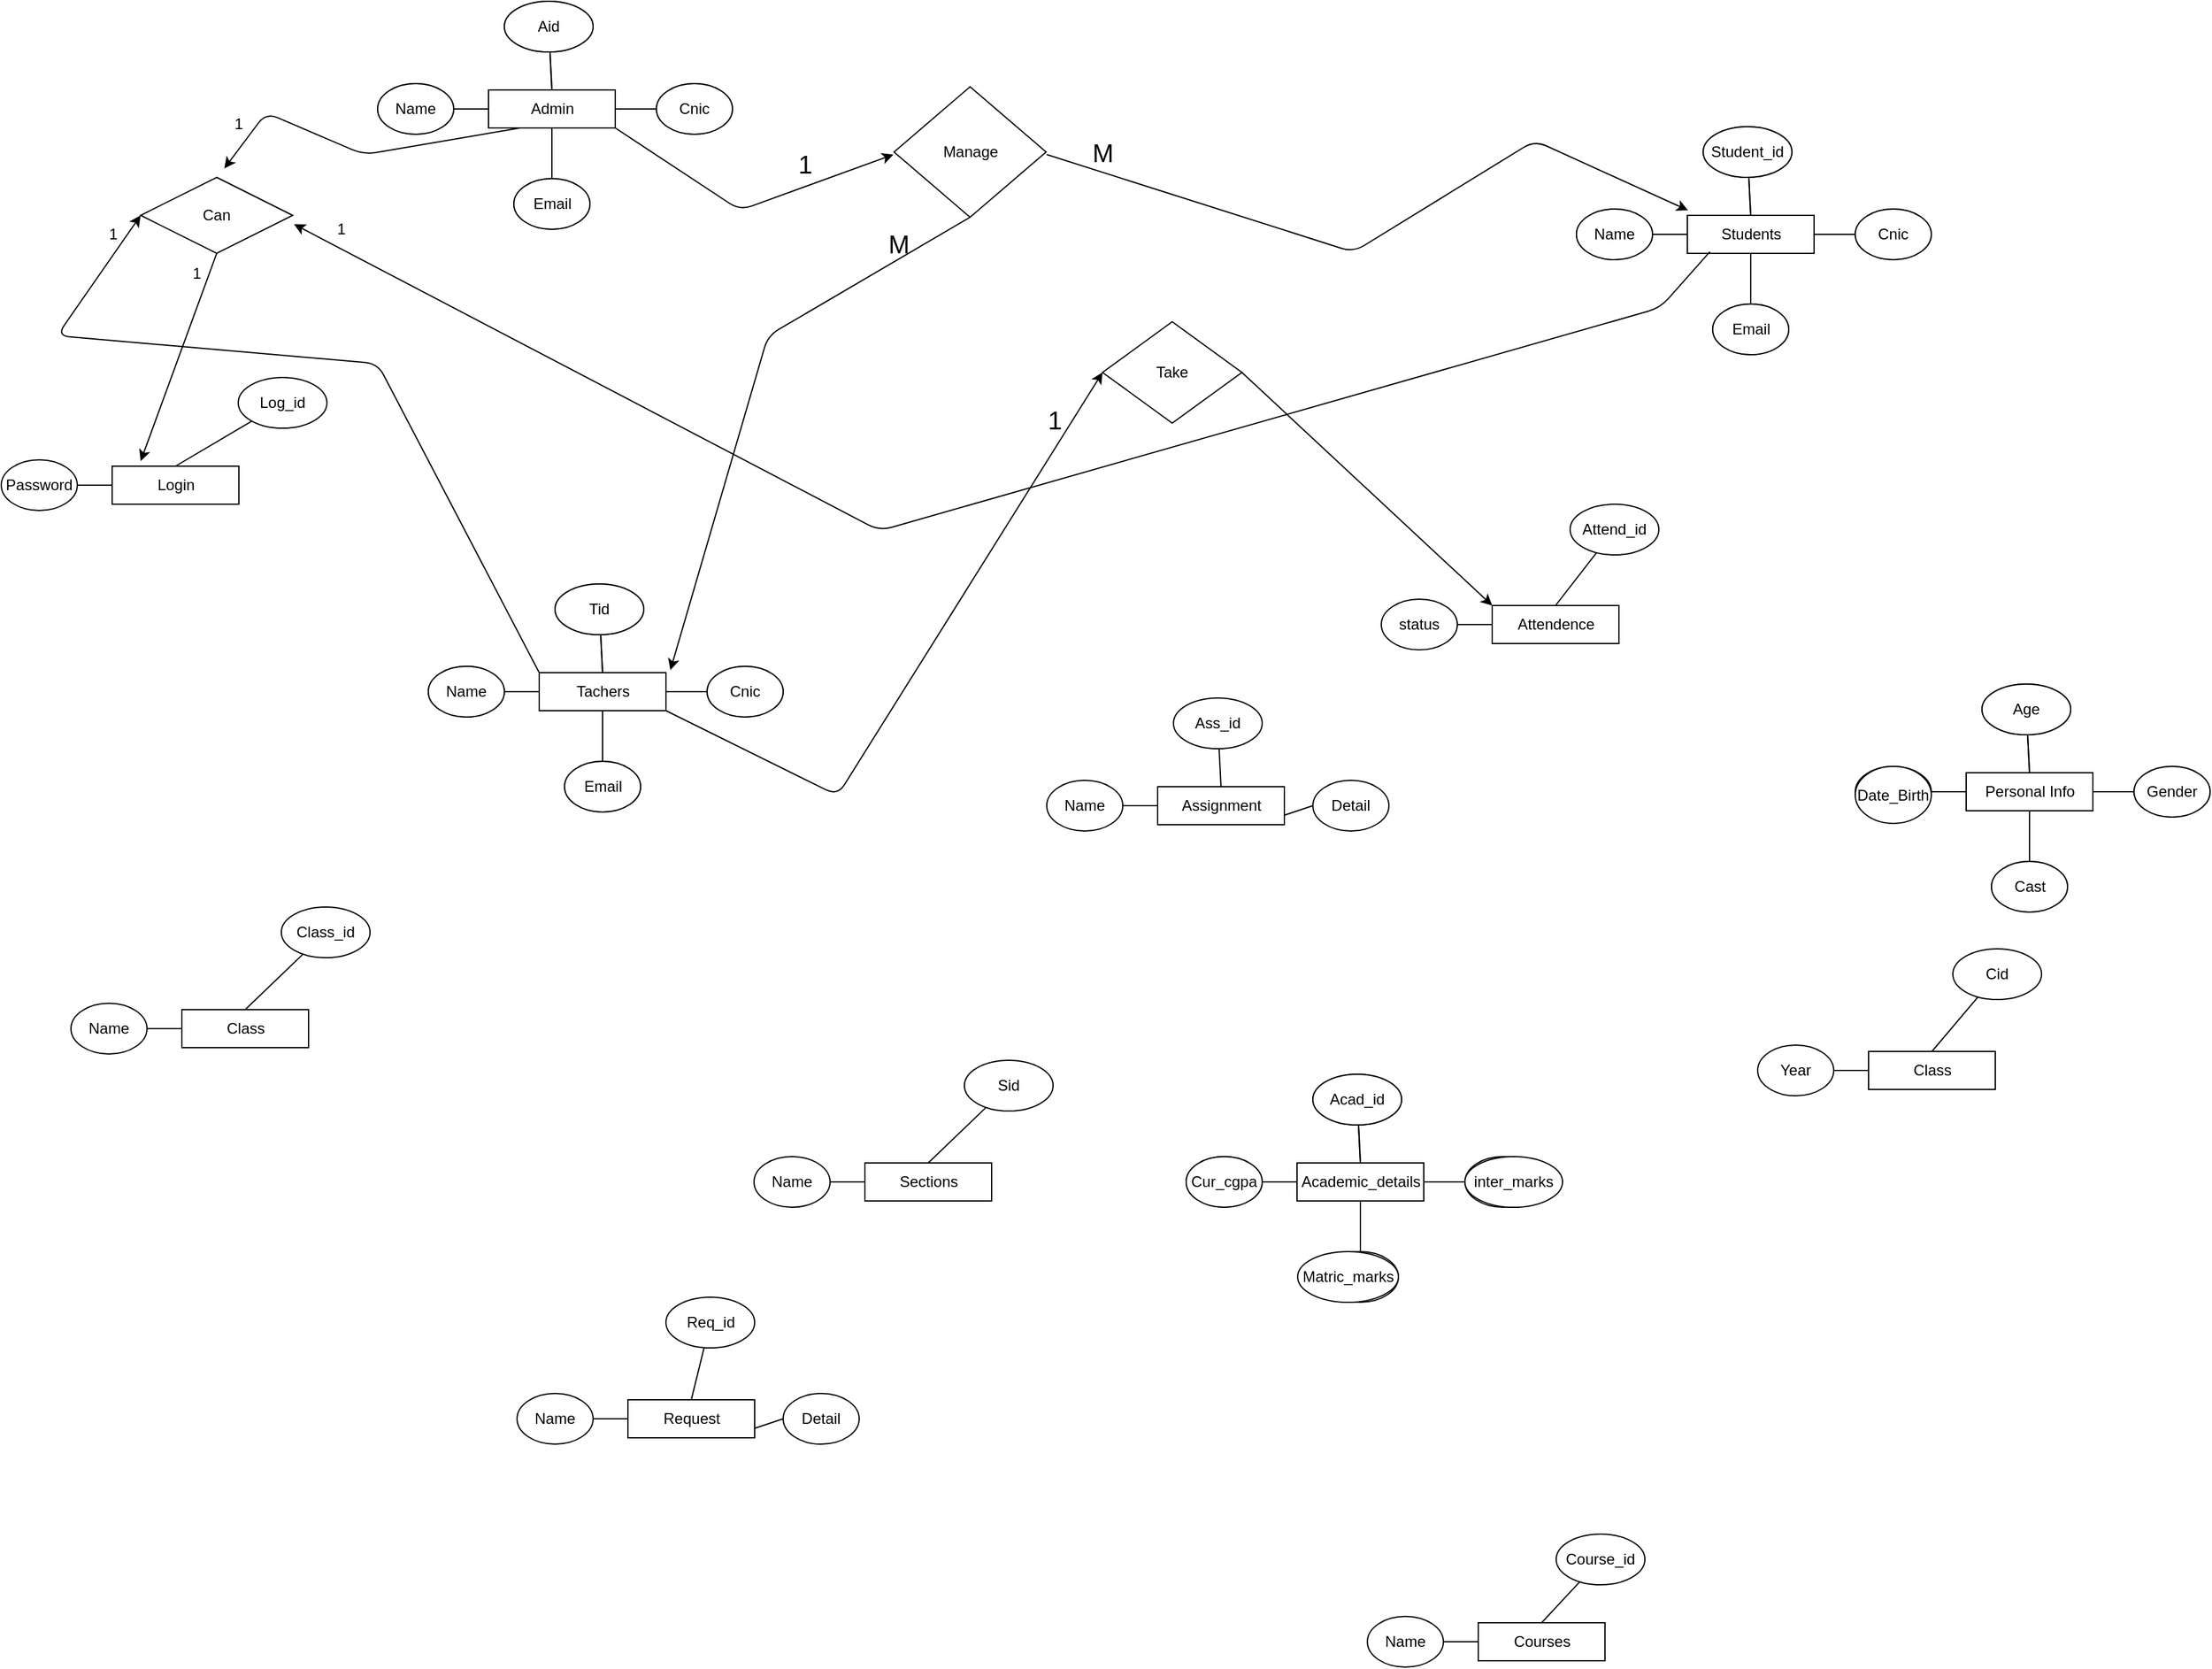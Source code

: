 <mxfile version="13.4.2" type="github">
  <diagram id="qu2YKcgJwEFux7egyNYc" name="Page-1">
    <mxGraphModel dx="1635" dy="770" grid="1" gridSize="11" guides="1" tooltips="1" connect="1" arrows="1" fold="1" page="1" pageScale="1" pageWidth="2000" pageHeight="2000" math="0" shadow="0">
      <root>
        <object label="" id="0">
          <mxCell />
        </object>
        <mxCell id="1" parent="0" />
        <mxCell id="7ZN2Juc46d9L3Nv0C-_P-180" value="Admin" style="rounded=0;whiteSpace=wrap;html=1;" vertex="1" parent="1">
          <mxGeometry x="406.5" y="114" width="100" height="30" as="geometry" />
        </mxCell>
        <mxCell id="7ZN2Juc46d9L3Nv0C-_P-181" value="" style="endArrow=none;html=1;exitX=0.5;exitY=0;exitDx=0;exitDy=0;" edge="1" source="7ZN2Juc46d9L3Nv0C-_P-180" target="7ZN2Juc46d9L3Nv0C-_P-182" parent="1">
          <mxGeometry width="50" height="50" relative="1" as="geometry">
            <mxPoint x="449" y="114" as="sourcePoint" />
            <mxPoint x="484" y="84" as="targetPoint" />
          </mxGeometry>
        </mxCell>
        <mxCell id="7ZN2Juc46d9L3Nv0C-_P-182" value="Aid" style="ellipse;whiteSpace=wrap;html=1;" vertex="1" parent="1">
          <mxGeometry x="419" y="44" width="70" height="40" as="geometry" />
        </mxCell>
        <mxCell id="7ZN2Juc46d9L3Nv0C-_P-183" value="" style="endArrow=none;html=1;entryX=0;entryY=0.5;entryDx=0;entryDy=0;" edge="1" target="7ZN2Juc46d9L3Nv0C-_P-180" parent="1">
          <mxGeometry width="50" height="50" relative="1" as="geometry">
            <mxPoint x="369" y="129" as="sourcePoint" />
            <mxPoint x="399" y="124" as="targetPoint" />
          </mxGeometry>
        </mxCell>
        <mxCell id="7ZN2Juc46d9L3Nv0C-_P-184" value="Name" style="ellipse;whiteSpace=wrap;html=1;" vertex="1" parent="1">
          <mxGeometry x="319" y="109" width="60" height="40" as="geometry" />
        </mxCell>
        <mxCell id="7ZN2Juc46d9L3Nv0C-_P-185" value="Cnic" style="ellipse;whiteSpace=wrap;html=1;" vertex="1" parent="1">
          <mxGeometry x="539" y="109" width="60" height="40" as="geometry" />
        </mxCell>
        <mxCell id="7ZN2Juc46d9L3Nv0C-_P-186" value="" style="endArrow=none;html=1;" edge="1" source="7ZN2Juc46d9L3Nv0C-_P-180" parent="1">
          <mxGeometry width="50" height="50" relative="1" as="geometry">
            <mxPoint x="506.5" y="179" as="sourcePoint" />
            <mxPoint x="539" y="129" as="targetPoint" />
          </mxGeometry>
        </mxCell>
        <mxCell id="7ZN2Juc46d9L3Nv0C-_P-187" value="Email" style="ellipse;whiteSpace=wrap;html=1;" vertex="1" parent="1">
          <mxGeometry x="426.5" y="184" width="60" height="40" as="geometry" />
        </mxCell>
        <mxCell id="7ZN2Juc46d9L3Nv0C-_P-188" value="" style="endArrow=none;html=1;exitX=0.5;exitY=1;exitDx=0;exitDy=0;entryX=0.5;entryY=0;entryDx=0;entryDy=0;" edge="1" source="7ZN2Juc46d9L3Nv0C-_P-180" target="7ZN2Juc46d9L3Nv0C-_P-187" parent="1">
          <mxGeometry width="50" height="50" relative="1" as="geometry">
            <mxPoint x="459" y="154" as="sourcePoint" />
            <mxPoint x="459" y="174" as="targetPoint" />
          </mxGeometry>
        </mxCell>
        <mxCell id="7ZN2Juc46d9L3Nv0C-_P-189" value="Admin" style="rounded=0;whiteSpace=wrap;html=1;" vertex="1" parent="1">
          <mxGeometry x="406.5" y="114" width="100" height="30" as="geometry" />
        </mxCell>
        <mxCell id="7ZN2Juc46d9L3Nv0C-_P-190" value="" style="endArrow=none;html=1;exitX=0.5;exitY=0;exitDx=0;exitDy=0;" edge="1" source="7ZN2Juc46d9L3Nv0C-_P-189" target="7ZN2Juc46d9L3Nv0C-_P-191" parent="1">
          <mxGeometry width="50" height="50" relative="1" as="geometry">
            <mxPoint x="449" y="114" as="sourcePoint" />
            <mxPoint x="484" y="84" as="targetPoint" />
          </mxGeometry>
        </mxCell>
        <mxCell id="7ZN2Juc46d9L3Nv0C-_P-191" value="Aid" style="ellipse;whiteSpace=wrap;html=1;" vertex="1" parent="1">
          <mxGeometry x="419" y="44" width="70" height="40" as="geometry" />
        </mxCell>
        <mxCell id="7ZN2Juc46d9L3Nv0C-_P-192" value="" style="endArrow=none;html=1;entryX=0;entryY=0.5;entryDx=0;entryDy=0;" edge="1" target="7ZN2Juc46d9L3Nv0C-_P-189" parent="1">
          <mxGeometry width="50" height="50" relative="1" as="geometry">
            <mxPoint x="369" y="129" as="sourcePoint" />
            <mxPoint x="399" y="124" as="targetPoint" />
          </mxGeometry>
        </mxCell>
        <mxCell id="7ZN2Juc46d9L3Nv0C-_P-193" value="Name" style="ellipse;whiteSpace=wrap;html=1;" vertex="1" parent="1">
          <mxGeometry x="319" y="109" width="60" height="40" as="geometry" />
        </mxCell>
        <mxCell id="7ZN2Juc46d9L3Nv0C-_P-194" value="Cnic" style="ellipse;whiteSpace=wrap;html=1;" vertex="1" parent="1">
          <mxGeometry x="539" y="109" width="60" height="40" as="geometry" />
        </mxCell>
        <mxCell id="7ZN2Juc46d9L3Nv0C-_P-195" value="" style="endArrow=none;html=1;" edge="1" source="7ZN2Juc46d9L3Nv0C-_P-189" parent="1">
          <mxGeometry width="50" height="50" relative="1" as="geometry">
            <mxPoint x="506.5" y="179" as="sourcePoint" />
            <mxPoint x="539" y="129" as="targetPoint" />
          </mxGeometry>
        </mxCell>
        <mxCell id="7ZN2Juc46d9L3Nv0C-_P-196" value="Email" style="ellipse;whiteSpace=wrap;html=1;" vertex="1" parent="1">
          <mxGeometry x="426.5" y="184" width="60" height="40" as="geometry" />
        </mxCell>
        <mxCell id="7ZN2Juc46d9L3Nv0C-_P-197" value="" style="endArrow=none;html=1;exitX=0.5;exitY=1;exitDx=0;exitDy=0;entryX=0.5;entryY=0;entryDx=0;entryDy=0;" edge="1" source="7ZN2Juc46d9L3Nv0C-_P-189" target="7ZN2Juc46d9L3Nv0C-_P-196" parent="1">
          <mxGeometry width="50" height="50" relative="1" as="geometry">
            <mxPoint x="459" y="154" as="sourcePoint" />
            <mxPoint x="459" y="174" as="targetPoint" />
          </mxGeometry>
        </mxCell>
        <mxCell id="7ZN2Juc46d9L3Nv0C-_P-208" value="Admin" style="rounded=0;whiteSpace=wrap;html=1;" vertex="1" parent="1">
          <mxGeometry x="446.5" y="574" width="100" height="30" as="geometry" />
        </mxCell>
        <mxCell id="7ZN2Juc46d9L3Nv0C-_P-209" value="" style="endArrow=none;html=1;exitX=0.5;exitY=0;exitDx=0;exitDy=0;" edge="1" source="7ZN2Juc46d9L3Nv0C-_P-208" target="7ZN2Juc46d9L3Nv0C-_P-210" parent="1">
          <mxGeometry width="50" height="50" relative="1" as="geometry">
            <mxPoint x="489" y="574" as="sourcePoint" />
            <mxPoint x="524" y="544" as="targetPoint" />
          </mxGeometry>
        </mxCell>
        <mxCell id="7ZN2Juc46d9L3Nv0C-_P-210" value="Aid" style="ellipse;whiteSpace=wrap;html=1;" vertex="1" parent="1">
          <mxGeometry x="459" y="504" width="70" height="40" as="geometry" />
        </mxCell>
        <mxCell id="7ZN2Juc46d9L3Nv0C-_P-211" value="" style="endArrow=none;html=1;entryX=0;entryY=0.5;entryDx=0;entryDy=0;" edge="1" target="7ZN2Juc46d9L3Nv0C-_P-208" parent="1">
          <mxGeometry width="50" height="50" relative="1" as="geometry">
            <mxPoint x="409" y="589" as="sourcePoint" />
            <mxPoint x="439" y="584" as="targetPoint" />
          </mxGeometry>
        </mxCell>
        <mxCell id="7ZN2Juc46d9L3Nv0C-_P-212" value="Name" style="ellipse;whiteSpace=wrap;html=1;" vertex="1" parent="1">
          <mxGeometry x="359" y="569" width="60" height="40" as="geometry" />
        </mxCell>
        <mxCell id="7ZN2Juc46d9L3Nv0C-_P-213" value="Cnic" style="ellipse;whiteSpace=wrap;html=1;" vertex="1" parent="1">
          <mxGeometry x="579" y="569" width="60" height="40" as="geometry" />
        </mxCell>
        <mxCell id="7ZN2Juc46d9L3Nv0C-_P-214" value="" style="endArrow=none;html=1;" edge="1" source="7ZN2Juc46d9L3Nv0C-_P-208" parent="1">
          <mxGeometry width="50" height="50" relative="1" as="geometry">
            <mxPoint x="546.5" y="639" as="sourcePoint" />
            <mxPoint x="579" y="589" as="targetPoint" />
          </mxGeometry>
        </mxCell>
        <mxCell id="7ZN2Juc46d9L3Nv0C-_P-215" value="Email" style="ellipse;whiteSpace=wrap;html=1;" vertex="1" parent="1">
          <mxGeometry x="466.5" y="644" width="60" height="40" as="geometry" />
        </mxCell>
        <mxCell id="7ZN2Juc46d9L3Nv0C-_P-216" value="" style="endArrow=none;html=1;exitX=0.5;exitY=1;exitDx=0;exitDy=0;entryX=0.5;entryY=0;entryDx=0;entryDy=0;" edge="1" source="7ZN2Juc46d9L3Nv0C-_P-208" target="7ZN2Juc46d9L3Nv0C-_P-215" parent="1">
          <mxGeometry width="50" height="50" relative="1" as="geometry">
            <mxPoint x="499" y="614" as="sourcePoint" />
            <mxPoint x="499" y="634" as="targetPoint" />
          </mxGeometry>
        </mxCell>
        <mxCell id="7ZN2Juc46d9L3Nv0C-_P-217" value="Tachers" style="rounded=0;whiteSpace=wrap;html=1;" vertex="1" parent="1">
          <mxGeometry x="446.5" y="574" width="100" height="30" as="geometry" />
        </mxCell>
        <mxCell id="7ZN2Juc46d9L3Nv0C-_P-218" value="" style="endArrow=none;html=1;exitX=0.5;exitY=0;exitDx=0;exitDy=0;" edge="1" source="7ZN2Juc46d9L3Nv0C-_P-217" target="7ZN2Juc46d9L3Nv0C-_P-219" parent="1">
          <mxGeometry width="50" height="50" relative="1" as="geometry">
            <mxPoint x="489" y="574" as="sourcePoint" />
            <mxPoint x="524" y="544" as="targetPoint" />
          </mxGeometry>
        </mxCell>
        <mxCell id="7ZN2Juc46d9L3Nv0C-_P-219" value="Tid" style="ellipse;whiteSpace=wrap;html=1;" vertex="1" parent="1">
          <mxGeometry x="459" y="504" width="70" height="40" as="geometry" />
        </mxCell>
        <mxCell id="7ZN2Juc46d9L3Nv0C-_P-220" value="" style="endArrow=none;html=1;entryX=0;entryY=0.5;entryDx=0;entryDy=0;" edge="1" target="7ZN2Juc46d9L3Nv0C-_P-217" parent="1">
          <mxGeometry width="50" height="50" relative="1" as="geometry">
            <mxPoint x="409" y="589" as="sourcePoint" />
            <mxPoint x="439" y="584" as="targetPoint" />
          </mxGeometry>
        </mxCell>
        <mxCell id="7ZN2Juc46d9L3Nv0C-_P-221" value="Name" style="ellipse;whiteSpace=wrap;html=1;" vertex="1" parent="1">
          <mxGeometry x="359" y="569" width="60" height="40" as="geometry" />
        </mxCell>
        <mxCell id="7ZN2Juc46d9L3Nv0C-_P-222" value="Cnic" style="ellipse;whiteSpace=wrap;html=1;" vertex="1" parent="1">
          <mxGeometry x="579" y="569" width="60" height="40" as="geometry" />
        </mxCell>
        <mxCell id="7ZN2Juc46d9L3Nv0C-_P-223" value="" style="endArrow=none;html=1;" edge="1" source="7ZN2Juc46d9L3Nv0C-_P-217" parent="1">
          <mxGeometry width="50" height="50" relative="1" as="geometry">
            <mxPoint x="546.5" y="639" as="sourcePoint" />
            <mxPoint x="579" y="589" as="targetPoint" />
          </mxGeometry>
        </mxCell>
        <mxCell id="7ZN2Juc46d9L3Nv0C-_P-224" value="Email" style="ellipse;whiteSpace=wrap;html=1;" vertex="1" parent="1">
          <mxGeometry x="466.5" y="644" width="60" height="40" as="geometry" />
        </mxCell>
        <mxCell id="7ZN2Juc46d9L3Nv0C-_P-225" value="" style="endArrow=none;html=1;exitX=0.5;exitY=1;exitDx=0;exitDy=0;entryX=0.5;entryY=0;entryDx=0;entryDy=0;" edge="1" source="7ZN2Juc46d9L3Nv0C-_P-217" target="7ZN2Juc46d9L3Nv0C-_P-224" parent="1">
          <mxGeometry width="50" height="50" relative="1" as="geometry">
            <mxPoint x="499" y="614" as="sourcePoint" />
            <mxPoint x="499" y="634" as="targetPoint" />
          </mxGeometry>
        </mxCell>
        <mxCell id="7ZN2Juc46d9L3Nv0C-_P-244" value="Admin" style="rounded=0;whiteSpace=wrap;html=1;" vertex="1" parent="1">
          <mxGeometry x="1352.5" y="213" width="100" height="30" as="geometry" />
        </mxCell>
        <mxCell id="7ZN2Juc46d9L3Nv0C-_P-245" value="" style="endArrow=none;html=1;exitX=0.5;exitY=0;exitDx=0;exitDy=0;" edge="1" source="7ZN2Juc46d9L3Nv0C-_P-244" target="7ZN2Juc46d9L3Nv0C-_P-246" parent="1">
          <mxGeometry width="50" height="50" relative="1" as="geometry">
            <mxPoint x="1395" y="213" as="sourcePoint" />
            <mxPoint x="1430" y="183" as="targetPoint" />
          </mxGeometry>
        </mxCell>
        <mxCell id="7ZN2Juc46d9L3Nv0C-_P-246" value="Aid" style="ellipse;whiteSpace=wrap;html=1;" vertex="1" parent="1">
          <mxGeometry x="1365" y="143" width="70" height="40" as="geometry" />
        </mxCell>
        <mxCell id="7ZN2Juc46d9L3Nv0C-_P-247" value="" style="endArrow=none;html=1;entryX=0;entryY=0.5;entryDx=0;entryDy=0;" edge="1" target="7ZN2Juc46d9L3Nv0C-_P-244" parent="1">
          <mxGeometry width="50" height="50" relative="1" as="geometry">
            <mxPoint x="1315" y="228" as="sourcePoint" />
            <mxPoint x="1345" y="223" as="targetPoint" />
          </mxGeometry>
        </mxCell>
        <mxCell id="7ZN2Juc46d9L3Nv0C-_P-248" value="Name" style="ellipse;whiteSpace=wrap;html=1;" vertex="1" parent="1">
          <mxGeometry x="1265" y="208" width="60" height="40" as="geometry" />
        </mxCell>
        <mxCell id="7ZN2Juc46d9L3Nv0C-_P-249" value="Cnic" style="ellipse;whiteSpace=wrap;html=1;" vertex="1" parent="1">
          <mxGeometry x="1485" y="208" width="60" height="40" as="geometry" />
        </mxCell>
        <mxCell id="7ZN2Juc46d9L3Nv0C-_P-250" value="" style="endArrow=none;html=1;" edge="1" source="7ZN2Juc46d9L3Nv0C-_P-244" parent="1">
          <mxGeometry width="50" height="50" relative="1" as="geometry">
            <mxPoint x="1452.5" y="278" as="sourcePoint" />
            <mxPoint x="1485" y="228" as="targetPoint" />
          </mxGeometry>
        </mxCell>
        <mxCell id="7ZN2Juc46d9L3Nv0C-_P-251" value="Email" style="ellipse;whiteSpace=wrap;html=1;" vertex="1" parent="1">
          <mxGeometry x="1372.5" y="283" width="60" height="40" as="geometry" />
        </mxCell>
        <mxCell id="7ZN2Juc46d9L3Nv0C-_P-252" value="" style="endArrow=none;html=1;exitX=0.5;exitY=1;exitDx=0;exitDy=0;entryX=0.5;entryY=0;entryDx=0;entryDy=0;" edge="1" source="7ZN2Juc46d9L3Nv0C-_P-244" target="7ZN2Juc46d9L3Nv0C-_P-251" parent="1">
          <mxGeometry width="50" height="50" relative="1" as="geometry">
            <mxPoint x="1405" y="253" as="sourcePoint" />
            <mxPoint x="1405" y="273" as="targetPoint" />
          </mxGeometry>
        </mxCell>
        <mxCell id="7ZN2Juc46d9L3Nv0C-_P-253" value="Students" style="rounded=0;whiteSpace=wrap;html=1;" vertex="1" parent="1">
          <mxGeometry x="1352.5" y="213" width="100" height="30" as="geometry" />
        </mxCell>
        <mxCell id="7ZN2Juc46d9L3Nv0C-_P-254" value="" style="endArrow=none;html=1;exitX=0.5;exitY=0;exitDx=0;exitDy=0;" edge="1" source="7ZN2Juc46d9L3Nv0C-_P-253" target="7ZN2Juc46d9L3Nv0C-_P-255" parent="1">
          <mxGeometry width="50" height="50" relative="1" as="geometry">
            <mxPoint x="1395" y="213" as="sourcePoint" />
            <mxPoint x="1430" y="183" as="targetPoint" />
          </mxGeometry>
        </mxCell>
        <mxCell id="7ZN2Juc46d9L3Nv0C-_P-255" value="Student_id" style="ellipse;whiteSpace=wrap;html=1;" vertex="1" parent="1">
          <mxGeometry x="1365" y="143" width="70" height="40" as="geometry" />
        </mxCell>
        <mxCell id="7ZN2Juc46d9L3Nv0C-_P-256" value="" style="endArrow=none;html=1;entryX=0;entryY=0.5;entryDx=0;entryDy=0;" edge="1" target="7ZN2Juc46d9L3Nv0C-_P-253" parent="1">
          <mxGeometry width="50" height="50" relative="1" as="geometry">
            <mxPoint x="1315" y="228" as="sourcePoint" />
            <mxPoint x="1345" y="223" as="targetPoint" />
          </mxGeometry>
        </mxCell>
        <mxCell id="7ZN2Juc46d9L3Nv0C-_P-257" value="Name" style="ellipse;whiteSpace=wrap;html=1;" vertex="1" parent="1">
          <mxGeometry x="1265" y="208" width="60" height="40" as="geometry" />
        </mxCell>
        <mxCell id="7ZN2Juc46d9L3Nv0C-_P-258" value="Cnic" style="ellipse;whiteSpace=wrap;html=1;" vertex="1" parent="1">
          <mxGeometry x="1485" y="208" width="60" height="40" as="geometry" />
        </mxCell>
        <mxCell id="7ZN2Juc46d9L3Nv0C-_P-259" value="" style="endArrow=none;html=1;" edge="1" source="7ZN2Juc46d9L3Nv0C-_P-253" parent="1">
          <mxGeometry width="50" height="50" relative="1" as="geometry">
            <mxPoint x="1452.5" y="278" as="sourcePoint" />
            <mxPoint x="1485" y="228" as="targetPoint" />
          </mxGeometry>
        </mxCell>
        <mxCell id="7ZN2Juc46d9L3Nv0C-_P-260" value="Email" style="ellipse;whiteSpace=wrap;html=1;" vertex="1" parent="1">
          <mxGeometry x="1372.5" y="283" width="60" height="40" as="geometry" />
        </mxCell>
        <mxCell id="7ZN2Juc46d9L3Nv0C-_P-261" value="" style="endArrow=none;html=1;exitX=0.5;exitY=1;exitDx=0;exitDy=0;entryX=0.5;entryY=0;entryDx=0;entryDy=0;" edge="1" source="7ZN2Juc46d9L3Nv0C-_P-253" target="7ZN2Juc46d9L3Nv0C-_P-260" parent="1">
          <mxGeometry width="50" height="50" relative="1" as="geometry">
            <mxPoint x="1405" y="253" as="sourcePoint" />
            <mxPoint x="1405" y="273" as="targetPoint" />
          </mxGeometry>
        </mxCell>
        <mxCell id="7ZN2Juc46d9L3Nv0C-_P-262" value="Attendence" style="rounded=0;whiteSpace=wrap;html=1;" vertex="1" parent="1">
          <mxGeometry x="1198.5" y="521" width="100" height="30" as="geometry" />
        </mxCell>
        <mxCell id="7ZN2Juc46d9L3Nv0C-_P-263" value="" style="endArrow=none;html=1;exitX=0.5;exitY=0;exitDx=0;exitDy=0;" edge="1" source="7ZN2Juc46d9L3Nv0C-_P-262" target="7ZN2Juc46d9L3Nv0C-_P-264" parent="1">
          <mxGeometry width="50" height="50" relative="1" as="geometry">
            <mxPoint x="1241" y="521" as="sourcePoint" />
            <mxPoint x="1276" y="491" as="targetPoint" />
          </mxGeometry>
        </mxCell>
        <mxCell id="7ZN2Juc46d9L3Nv0C-_P-264" value="Attend_id" style="ellipse;whiteSpace=wrap;html=1;" vertex="1" parent="1">
          <mxGeometry x="1260" y="441" width="70" height="40" as="geometry" />
        </mxCell>
        <mxCell id="7ZN2Juc46d9L3Nv0C-_P-265" value="" style="endArrow=none;html=1;entryX=0;entryY=0.5;entryDx=0;entryDy=0;" edge="1" target="7ZN2Juc46d9L3Nv0C-_P-262" parent="1">
          <mxGeometry width="50" height="50" relative="1" as="geometry">
            <mxPoint x="1161" y="536" as="sourcePoint" />
            <mxPoint x="1191" y="531" as="targetPoint" />
          </mxGeometry>
        </mxCell>
        <mxCell id="7ZN2Juc46d9L3Nv0C-_P-266" value="status" style="ellipse;whiteSpace=wrap;html=1;" vertex="1" parent="1">
          <mxGeometry x="1111" y="516" width="60" height="40" as="geometry" />
        </mxCell>
        <mxCell id="7ZN2Juc46d9L3Nv0C-_P-272" value="Assignment" style="rounded=0;whiteSpace=wrap;html=1;" vertex="1" parent="1">
          <mxGeometry x="934.5" y="664" width="100" height="30" as="geometry" />
        </mxCell>
        <mxCell id="7ZN2Juc46d9L3Nv0C-_P-273" value="" style="endArrow=none;html=1;exitX=0.5;exitY=0;exitDx=0;exitDy=0;" edge="1" source="7ZN2Juc46d9L3Nv0C-_P-272" target="7ZN2Juc46d9L3Nv0C-_P-274" parent="1">
          <mxGeometry width="50" height="50" relative="1" as="geometry">
            <mxPoint x="977" y="664" as="sourcePoint" />
            <mxPoint x="1012" y="634" as="targetPoint" />
          </mxGeometry>
        </mxCell>
        <mxCell id="7ZN2Juc46d9L3Nv0C-_P-274" value="Ass_id" style="ellipse;whiteSpace=wrap;html=1;" vertex="1" parent="1">
          <mxGeometry x="947" y="594" width="70" height="40" as="geometry" />
        </mxCell>
        <mxCell id="7ZN2Juc46d9L3Nv0C-_P-275" value="" style="endArrow=none;html=1;entryX=0;entryY=0.5;entryDx=0;entryDy=0;" edge="1" target="7ZN2Juc46d9L3Nv0C-_P-272" parent="1">
          <mxGeometry width="50" height="50" relative="1" as="geometry">
            <mxPoint x="897" y="679" as="sourcePoint" />
            <mxPoint x="927" y="674" as="targetPoint" />
          </mxGeometry>
        </mxCell>
        <mxCell id="7ZN2Juc46d9L3Nv0C-_P-276" value="Name" style="ellipse;whiteSpace=wrap;html=1;" vertex="1" parent="1">
          <mxGeometry x="847" y="659" width="60" height="40" as="geometry" />
        </mxCell>
        <mxCell id="7ZN2Juc46d9L3Nv0C-_P-277" value="Detail" style="ellipse;whiteSpace=wrap;html=1;" vertex="1" parent="1">
          <mxGeometry x="1057" y="659" width="60" height="40" as="geometry" />
        </mxCell>
        <mxCell id="7ZN2Juc46d9L3Nv0C-_P-278" value="" style="endArrow=none;html=1;exitX=1;exitY=0.75;exitDx=0;exitDy=0;entryX=0;entryY=0.5;entryDx=0;entryDy=0;" edge="1" parent="1" source="7ZN2Juc46d9L3Nv0C-_P-272" target="7ZN2Juc46d9L3Nv0C-_P-277">
          <mxGeometry width="50" height="50" relative="1" as="geometry">
            <mxPoint x="1045" y="671" as="sourcePoint" />
            <mxPoint x="1043.3" y="640.995" as="targetPoint" />
          </mxGeometry>
        </mxCell>
        <mxCell id="7ZN2Juc46d9L3Nv0C-_P-279" value="Admin" style="rounded=0;whiteSpace=wrap;html=1;" vertex="1" parent="1">
          <mxGeometry x="1572.5" y="653" width="100" height="30" as="geometry" />
        </mxCell>
        <mxCell id="7ZN2Juc46d9L3Nv0C-_P-280" value="" style="endArrow=none;html=1;exitX=0.5;exitY=0;exitDx=0;exitDy=0;" edge="1" source="7ZN2Juc46d9L3Nv0C-_P-279" target="7ZN2Juc46d9L3Nv0C-_P-281" parent="1">
          <mxGeometry width="50" height="50" relative="1" as="geometry">
            <mxPoint x="1615" y="653" as="sourcePoint" />
            <mxPoint x="1650" y="623" as="targetPoint" />
          </mxGeometry>
        </mxCell>
        <mxCell id="7ZN2Juc46d9L3Nv0C-_P-281" value="Aid" style="ellipse;whiteSpace=wrap;html=1;" vertex="1" parent="1">
          <mxGeometry x="1585" y="583" width="70" height="40" as="geometry" />
        </mxCell>
        <mxCell id="7ZN2Juc46d9L3Nv0C-_P-282" value="" style="endArrow=none;html=1;entryX=0;entryY=0.5;entryDx=0;entryDy=0;" edge="1" target="7ZN2Juc46d9L3Nv0C-_P-279" parent="1">
          <mxGeometry width="50" height="50" relative="1" as="geometry">
            <mxPoint x="1535" y="668" as="sourcePoint" />
            <mxPoint x="1565" y="663" as="targetPoint" />
          </mxGeometry>
        </mxCell>
        <mxCell id="7ZN2Juc46d9L3Nv0C-_P-283" value="Name" style="ellipse;whiteSpace=wrap;html=1;" vertex="1" parent="1">
          <mxGeometry x="1485" y="648" width="60" height="40" as="geometry" />
        </mxCell>
        <mxCell id="7ZN2Juc46d9L3Nv0C-_P-284" value="Cnic" style="ellipse;whiteSpace=wrap;html=1;" vertex="1" parent="1">
          <mxGeometry x="1705" y="648" width="60" height="40" as="geometry" />
        </mxCell>
        <mxCell id="7ZN2Juc46d9L3Nv0C-_P-285" value="" style="endArrow=none;html=1;" edge="1" source="7ZN2Juc46d9L3Nv0C-_P-279" parent="1">
          <mxGeometry width="50" height="50" relative="1" as="geometry">
            <mxPoint x="1672.5" y="718" as="sourcePoint" />
            <mxPoint x="1705" y="668" as="targetPoint" />
          </mxGeometry>
        </mxCell>
        <mxCell id="7ZN2Juc46d9L3Nv0C-_P-286" value="Email" style="ellipse;whiteSpace=wrap;html=1;" vertex="1" parent="1">
          <mxGeometry x="1592.5" y="723" width="60" height="40" as="geometry" />
        </mxCell>
        <mxCell id="7ZN2Juc46d9L3Nv0C-_P-287" value="" style="endArrow=none;html=1;exitX=0.5;exitY=1;exitDx=0;exitDy=0;entryX=0.5;entryY=0;entryDx=0;entryDy=0;" edge="1" source="7ZN2Juc46d9L3Nv0C-_P-279" target="7ZN2Juc46d9L3Nv0C-_P-286" parent="1">
          <mxGeometry width="50" height="50" relative="1" as="geometry">
            <mxPoint x="1625" y="693" as="sourcePoint" />
            <mxPoint x="1625" y="713" as="targetPoint" />
          </mxGeometry>
        </mxCell>
        <mxCell id="7ZN2Juc46d9L3Nv0C-_P-288" value="Personal Info" style="rounded=0;whiteSpace=wrap;html=1;" vertex="1" parent="1">
          <mxGeometry x="1572.5" y="653" width="100" height="30" as="geometry" />
        </mxCell>
        <mxCell id="7ZN2Juc46d9L3Nv0C-_P-289" value="" style="endArrow=none;html=1;exitX=0.5;exitY=0;exitDx=0;exitDy=0;" edge="1" source="7ZN2Juc46d9L3Nv0C-_P-288" target="7ZN2Juc46d9L3Nv0C-_P-290" parent="1">
          <mxGeometry width="50" height="50" relative="1" as="geometry">
            <mxPoint x="1615" y="653" as="sourcePoint" />
            <mxPoint x="1650" y="623" as="targetPoint" />
          </mxGeometry>
        </mxCell>
        <mxCell id="7ZN2Juc46d9L3Nv0C-_P-290" value="Age" style="ellipse;whiteSpace=wrap;html=1;" vertex="1" parent="1">
          <mxGeometry x="1585" y="583" width="70" height="40" as="geometry" />
        </mxCell>
        <mxCell id="7ZN2Juc46d9L3Nv0C-_P-291" value="" style="endArrow=none;html=1;entryX=0;entryY=0.5;entryDx=0;entryDy=0;" edge="1" target="7ZN2Juc46d9L3Nv0C-_P-288" parent="1">
          <mxGeometry width="50" height="50" relative="1" as="geometry">
            <mxPoint x="1535" y="668" as="sourcePoint" />
            <mxPoint x="1565" y="663" as="targetPoint" />
          </mxGeometry>
        </mxCell>
        <mxCell id="7ZN2Juc46d9L3Nv0C-_P-292" value="Date_Birth" style="ellipse;whiteSpace=wrap;html=1;" vertex="1" parent="1">
          <mxGeometry x="1485" y="648" width="60" height="45" as="geometry" />
        </mxCell>
        <mxCell id="7ZN2Juc46d9L3Nv0C-_P-293" value="Gender" style="ellipse;whiteSpace=wrap;html=1;" vertex="1" parent="1">
          <mxGeometry x="1705" y="648" width="60" height="40" as="geometry" />
        </mxCell>
        <mxCell id="7ZN2Juc46d9L3Nv0C-_P-294" value="" style="endArrow=none;html=1;" edge="1" source="7ZN2Juc46d9L3Nv0C-_P-288" parent="1">
          <mxGeometry width="50" height="50" relative="1" as="geometry">
            <mxPoint x="1672.5" y="718" as="sourcePoint" />
            <mxPoint x="1705" y="668" as="targetPoint" />
          </mxGeometry>
        </mxCell>
        <mxCell id="7ZN2Juc46d9L3Nv0C-_P-295" value="Cast" style="ellipse;whiteSpace=wrap;html=1;" vertex="1" parent="1">
          <mxGeometry x="1592.5" y="723" width="60" height="40" as="geometry" />
        </mxCell>
        <mxCell id="7ZN2Juc46d9L3Nv0C-_P-296" value="" style="endArrow=none;html=1;exitX=0.5;exitY=1;exitDx=0;exitDy=0;entryX=0.5;entryY=0;entryDx=0;entryDy=0;" edge="1" source="7ZN2Juc46d9L3Nv0C-_P-288" target="7ZN2Juc46d9L3Nv0C-_P-295" parent="1">
          <mxGeometry width="50" height="50" relative="1" as="geometry">
            <mxPoint x="1625" y="693" as="sourcePoint" />
            <mxPoint x="1625" y="713" as="targetPoint" />
          </mxGeometry>
        </mxCell>
        <mxCell id="7ZN2Juc46d9L3Nv0C-_P-346" value="Admin" style="rounded=0;whiteSpace=wrap;html=1;" vertex="1" parent="1">
          <mxGeometry x="1044.5" y="961" width="100" height="30" as="geometry" />
        </mxCell>
        <mxCell id="7ZN2Juc46d9L3Nv0C-_P-347" value="" style="endArrow=none;html=1;exitX=0.5;exitY=0;exitDx=0;exitDy=0;" edge="1" source="7ZN2Juc46d9L3Nv0C-_P-346" target="7ZN2Juc46d9L3Nv0C-_P-348" parent="1">
          <mxGeometry width="50" height="50" relative="1" as="geometry">
            <mxPoint x="1087" y="961" as="sourcePoint" />
            <mxPoint x="1122" y="931" as="targetPoint" />
          </mxGeometry>
        </mxCell>
        <mxCell id="7ZN2Juc46d9L3Nv0C-_P-348" value="Aid" style="ellipse;whiteSpace=wrap;html=1;" vertex="1" parent="1">
          <mxGeometry x="1057" y="891" width="70" height="40" as="geometry" />
        </mxCell>
        <mxCell id="7ZN2Juc46d9L3Nv0C-_P-349" value="" style="endArrow=none;html=1;entryX=0;entryY=0.5;entryDx=0;entryDy=0;" edge="1" target="7ZN2Juc46d9L3Nv0C-_P-346" parent="1">
          <mxGeometry width="50" height="50" relative="1" as="geometry">
            <mxPoint x="1007" y="976" as="sourcePoint" />
            <mxPoint x="1037" y="971" as="targetPoint" />
          </mxGeometry>
        </mxCell>
        <mxCell id="7ZN2Juc46d9L3Nv0C-_P-350" value="Name" style="ellipse;whiteSpace=wrap;html=1;" vertex="1" parent="1">
          <mxGeometry x="957" y="956" width="60" height="40" as="geometry" />
        </mxCell>
        <mxCell id="7ZN2Juc46d9L3Nv0C-_P-351" value="Cnic" style="ellipse;whiteSpace=wrap;html=1;" vertex="1" parent="1">
          <mxGeometry x="1177" y="956" width="60" height="40" as="geometry" />
        </mxCell>
        <mxCell id="7ZN2Juc46d9L3Nv0C-_P-352" value="" style="endArrow=none;html=1;" edge="1" source="7ZN2Juc46d9L3Nv0C-_P-346" parent="1">
          <mxGeometry width="50" height="50" relative="1" as="geometry">
            <mxPoint x="1144.5" y="1026" as="sourcePoint" />
            <mxPoint x="1177" y="976" as="targetPoint" />
          </mxGeometry>
        </mxCell>
        <mxCell id="7ZN2Juc46d9L3Nv0C-_P-353" value="Email" style="ellipse;whiteSpace=wrap;html=1;" vertex="1" parent="1">
          <mxGeometry x="1064.5" y="1031" width="60" height="40" as="geometry" />
        </mxCell>
        <mxCell id="7ZN2Juc46d9L3Nv0C-_P-354" value="" style="endArrow=none;html=1;exitX=0.5;exitY=1;exitDx=0;exitDy=0;entryX=0.5;entryY=0;entryDx=0;entryDy=0;" edge="1" source="7ZN2Juc46d9L3Nv0C-_P-346" target="7ZN2Juc46d9L3Nv0C-_P-353" parent="1">
          <mxGeometry width="50" height="50" relative="1" as="geometry">
            <mxPoint x="1097" y="1001" as="sourcePoint" />
            <mxPoint x="1097" y="1021" as="targetPoint" />
          </mxGeometry>
        </mxCell>
        <mxCell id="7ZN2Juc46d9L3Nv0C-_P-355" value="Academic_details" style="rounded=0;whiteSpace=wrap;html=1;" vertex="1" parent="1">
          <mxGeometry x="1044.5" y="961" width="100" height="30" as="geometry" />
        </mxCell>
        <mxCell id="7ZN2Juc46d9L3Nv0C-_P-356" value="" style="endArrow=none;html=1;exitX=0.5;exitY=0;exitDx=0;exitDy=0;" edge="1" source="7ZN2Juc46d9L3Nv0C-_P-355" target="7ZN2Juc46d9L3Nv0C-_P-357" parent="1">
          <mxGeometry width="50" height="50" relative="1" as="geometry">
            <mxPoint x="1087" y="961" as="sourcePoint" />
            <mxPoint x="1122" y="931" as="targetPoint" />
          </mxGeometry>
        </mxCell>
        <mxCell id="7ZN2Juc46d9L3Nv0C-_P-357" value="Acad_id" style="ellipse;whiteSpace=wrap;html=1;" vertex="1" parent="1">
          <mxGeometry x="1057" y="891" width="70" height="40" as="geometry" />
        </mxCell>
        <mxCell id="7ZN2Juc46d9L3Nv0C-_P-358" value="" style="endArrow=none;html=1;entryX=0;entryY=0.5;entryDx=0;entryDy=0;" edge="1" target="7ZN2Juc46d9L3Nv0C-_P-355" parent="1">
          <mxGeometry width="50" height="50" relative="1" as="geometry">
            <mxPoint x="1007" y="976" as="sourcePoint" />
            <mxPoint x="1037" y="971" as="targetPoint" />
          </mxGeometry>
        </mxCell>
        <mxCell id="7ZN2Juc46d9L3Nv0C-_P-359" value="Cur_cgpa" style="ellipse;whiteSpace=wrap;html=1;" vertex="1" parent="1">
          <mxGeometry x="957" y="956" width="60" height="40" as="geometry" />
        </mxCell>
        <mxCell id="7ZN2Juc46d9L3Nv0C-_P-360" value="inter_marks" style="ellipse;whiteSpace=wrap;html=1;" vertex="1" parent="1">
          <mxGeometry x="1177" y="956" width="77" height="40" as="geometry" />
        </mxCell>
        <mxCell id="7ZN2Juc46d9L3Nv0C-_P-361" value="" style="endArrow=none;html=1;" edge="1" source="7ZN2Juc46d9L3Nv0C-_P-355" parent="1">
          <mxGeometry width="50" height="50" relative="1" as="geometry">
            <mxPoint x="1144.5" y="1026" as="sourcePoint" />
            <mxPoint x="1177" y="976" as="targetPoint" />
          </mxGeometry>
        </mxCell>
        <mxCell id="7ZN2Juc46d9L3Nv0C-_P-362" value="Matric_marks" style="ellipse;whiteSpace=wrap;html=1;" vertex="1" parent="1">
          <mxGeometry x="1045" y="1031" width="79.5" height="40" as="geometry" />
        </mxCell>
        <mxCell id="7ZN2Juc46d9L3Nv0C-_P-364" value="Request" style="rounded=0;whiteSpace=wrap;html=1;" vertex="1" parent="1">
          <mxGeometry x="516.5" y="1148" width="100" height="30" as="geometry" />
        </mxCell>
        <mxCell id="7ZN2Juc46d9L3Nv0C-_P-365" value="" style="endArrow=none;html=1;exitX=0.5;exitY=0;exitDx=0;exitDy=0;" edge="1" source="7ZN2Juc46d9L3Nv0C-_P-364" target="7ZN2Juc46d9L3Nv0C-_P-366" parent="1">
          <mxGeometry width="50" height="50" relative="1" as="geometry">
            <mxPoint x="559" y="1148" as="sourcePoint" />
            <mxPoint x="594" y="1118" as="targetPoint" />
          </mxGeometry>
        </mxCell>
        <mxCell id="7ZN2Juc46d9L3Nv0C-_P-366" value="Req_id" style="ellipse;whiteSpace=wrap;html=1;" vertex="1" parent="1">
          <mxGeometry x="546.5" y="1067" width="70" height="40" as="geometry" />
        </mxCell>
        <mxCell id="7ZN2Juc46d9L3Nv0C-_P-367" value="" style="endArrow=none;html=1;entryX=0;entryY=0.5;entryDx=0;entryDy=0;" edge="1" target="7ZN2Juc46d9L3Nv0C-_P-364" parent="1">
          <mxGeometry width="50" height="50" relative="1" as="geometry">
            <mxPoint x="479" y="1163" as="sourcePoint" />
            <mxPoint x="509" y="1158" as="targetPoint" />
          </mxGeometry>
        </mxCell>
        <mxCell id="7ZN2Juc46d9L3Nv0C-_P-368" value="Name" style="ellipse;whiteSpace=wrap;html=1;" vertex="1" parent="1">
          <mxGeometry x="429" y="1143" width="60" height="40" as="geometry" />
        </mxCell>
        <mxCell id="7ZN2Juc46d9L3Nv0C-_P-369" value="Detail" style="ellipse;whiteSpace=wrap;html=1;" vertex="1" parent="1">
          <mxGeometry x="639" y="1143" width="60" height="40" as="geometry" />
        </mxCell>
        <mxCell id="7ZN2Juc46d9L3Nv0C-_P-370" value="" style="endArrow=none;html=1;exitX=1;exitY=0.75;exitDx=0;exitDy=0;entryX=0;entryY=0.5;entryDx=0;entryDy=0;" edge="1" source="7ZN2Juc46d9L3Nv0C-_P-364" target="7ZN2Juc46d9L3Nv0C-_P-369" parent="1">
          <mxGeometry width="50" height="50" relative="1" as="geometry">
            <mxPoint x="627" y="1155" as="sourcePoint" />
            <mxPoint x="625.3" y="1124.995" as="targetPoint" />
          </mxGeometry>
        </mxCell>
        <mxCell id="7ZN2Juc46d9L3Nv0C-_P-376" value="Class" style="rounded=0;whiteSpace=wrap;html=1;" vertex="1" parent="1">
          <mxGeometry x="1495.5" y="873" width="100" height="30" as="geometry" />
        </mxCell>
        <mxCell id="7ZN2Juc46d9L3Nv0C-_P-377" value="" style="endArrow=none;html=1;exitX=0.5;exitY=0;exitDx=0;exitDy=0;" edge="1" source="7ZN2Juc46d9L3Nv0C-_P-376" target="7ZN2Juc46d9L3Nv0C-_P-378" parent="1">
          <mxGeometry width="50" height="50" relative="1" as="geometry">
            <mxPoint x="1538" y="873" as="sourcePoint" />
            <mxPoint x="1573" y="843" as="targetPoint" />
          </mxGeometry>
        </mxCell>
        <mxCell id="7ZN2Juc46d9L3Nv0C-_P-378" value="Cid" style="ellipse;whiteSpace=wrap;html=1;" vertex="1" parent="1">
          <mxGeometry x="1562" y="792" width="70" height="40" as="geometry" />
        </mxCell>
        <mxCell id="7ZN2Juc46d9L3Nv0C-_P-379" value="" style="endArrow=none;html=1;entryX=0;entryY=0.5;entryDx=0;entryDy=0;" edge="1" target="7ZN2Juc46d9L3Nv0C-_P-376" parent="1">
          <mxGeometry width="50" height="50" relative="1" as="geometry">
            <mxPoint x="1458" y="888" as="sourcePoint" />
            <mxPoint x="1488" y="883" as="targetPoint" />
          </mxGeometry>
        </mxCell>
        <mxCell id="7ZN2Juc46d9L3Nv0C-_P-380" value="Year" style="ellipse;whiteSpace=wrap;html=1;" vertex="1" parent="1">
          <mxGeometry x="1408" y="868" width="60" height="40" as="geometry" />
        </mxCell>
        <mxCell id="7ZN2Juc46d9L3Nv0C-_P-381" value="Login" style="rounded=0;whiteSpace=wrap;html=1;" vertex="1" parent="1">
          <mxGeometry x="109.5" y="411" width="100" height="30" as="geometry" />
        </mxCell>
        <mxCell id="7ZN2Juc46d9L3Nv0C-_P-382" value="" style="endArrow=none;html=1;exitX=0.5;exitY=0;exitDx=0;exitDy=0;" edge="1" source="7ZN2Juc46d9L3Nv0C-_P-381" target="7ZN2Juc46d9L3Nv0C-_P-383" parent="1">
          <mxGeometry width="50" height="50" relative="1" as="geometry">
            <mxPoint x="152" y="411" as="sourcePoint" />
            <mxPoint x="187" y="381" as="targetPoint" />
          </mxGeometry>
        </mxCell>
        <mxCell id="7ZN2Juc46d9L3Nv0C-_P-383" value="Log_id" style="ellipse;whiteSpace=wrap;html=1;" vertex="1" parent="1">
          <mxGeometry x="209" y="341" width="70" height="40" as="geometry" />
        </mxCell>
        <mxCell id="7ZN2Juc46d9L3Nv0C-_P-384" value="" style="endArrow=none;html=1;entryX=0;entryY=0.5;entryDx=0;entryDy=0;" edge="1" target="7ZN2Juc46d9L3Nv0C-_P-381" parent="1">
          <mxGeometry width="50" height="50" relative="1" as="geometry">
            <mxPoint x="72" y="426" as="sourcePoint" />
            <mxPoint x="102" y="421" as="targetPoint" />
          </mxGeometry>
        </mxCell>
        <mxCell id="7ZN2Juc46d9L3Nv0C-_P-385" value="Password" style="ellipse;whiteSpace=wrap;html=1;" vertex="1" parent="1">
          <mxGeometry x="22" y="406" width="60" height="40" as="geometry" />
        </mxCell>
        <mxCell id="7ZN2Juc46d9L3Nv0C-_P-389" value="Can" style="shape=rhombus;perimeter=rhombusPerimeter;whiteSpace=wrap;html=1;align=center;" vertex="1" parent="1">
          <mxGeometry x="132" y="183" width="120" height="60" as="geometry" />
        </mxCell>
        <mxCell id="7ZN2Juc46d9L3Nv0C-_P-395" value="" style="endArrow=classic;html=1;exitX=0.25;exitY=1;exitDx=0;exitDy=0;" edge="1" parent="1" source="7ZN2Juc46d9L3Nv0C-_P-189">
          <mxGeometry width="50" height="50" relative="1" as="geometry">
            <mxPoint x="330" y="237" as="sourcePoint" />
            <mxPoint x="198" y="176" as="targetPoint" />
            <Array as="points">
              <mxPoint x="308" y="165" />
              <mxPoint x="231" y="132" />
            </Array>
          </mxGeometry>
        </mxCell>
        <mxCell id="7ZN2Juc46d9L3Nv0C-_P-396" value="" style="endArrow=classic;html=1;exitX=0.5;exitY=1;exitDx=0;exitDy=0;" edge="1" parent="1" source="7ZN2Juc46d9L3Nv0C-_P-389">
          <mxGeometry width="50" height="50" relative="1" as="geometry">
            <mxPoint x="167" y="323" as="sourcePoint" />
            <mxPoint x="132" y="407" as="targetPoint" />
          </mxGeometry>
        </mxCell>
        <mxCell id="7ZN2Juc46d9L3Nv0C-_P-397" value="" style="endArrow=classic;html=1;exitX=0.178;exitY=0.956;exitDx=0;exitDy=0;exitPerimeter=0;" edge="1" parent="1" source="7ZN2Juc46d9L3Nv0C-_P-253">
          <mxGeometry width="50" height="50" relative="1" as="geometry">
            <mxPoint x="1144" y="325" as="sourcePoint" />
            <mxPoint x="253" y="220" as="targetPoint" />
            <Array as="points">
              <mxPoint x="1331" y="286" />
              <mxPoint x="715" y="462" />
            </Array>
          </mxGeometry>
        </mxCell>
        <mxCell id="7ZN2Juc46d9L3Nv0C-_P-398" value="" style="endArrow=classic;html=1;exitX=0;exitY=0;exitDx=0;exitDy=0;entryX=0;entryY=0.5;entryDx=0;entryDy=0;" edge="1" parent="1" source="7ZN2Juc46d9L3Nv0C-_P-217" target="7ZN2Juc46d9L3Nv0C-_P-389">
          <mxGeometry width="50" height="50" relative="1" as="geometry">
            <mxPoint x="440" y="561" as="sourcePoint" />
            <mxPoint x="121" y="220" as="targetPoint" />
            <Array as="points">
              <mxPoint x="319" y="330" />
              <mxPoint x="66" y="308" />
            </Array>
          </mxGeometry>
        </mxCell>
        <mxCell id="7ZN2Juc46d9L3Nv0C-_P-406" value="1" style="text;html=1;resizable=0;autosize=1;align=center;verticalAlign=middle;points=[];fillColor=none;strokeColor=none;rounded=0;" vertex="1" parent="1">
          <mxGeometry x="279" y="213" width="22" height="22" as="geometry" />
        </mxCell>
        <mxCell id="7ZN2Juc46d9L3Nv0C-_P-408" value="1" style="text;html=1;resizable=0;autosize=1;align=center;verticalAlign=middle;points=[];fillColor=none;strokeColor=none;rounded=0;" vertex="1" parent="1">
          <mxGeometry x="165" y="248" width="22" height="22" as="geometry" />
        </mxCell>
        <mxCell id="7ZN2Juc46d9L3Nv0C-_P-409" value="1" style="text;html=1;resizable=0;autosize=1;align=center;verticalAlign=middle;points=[];fillColor=none;strokeColor=none;rounded=0;" vertex="1" parent="1">
          <mxGeometry x="198" y="130" width="22" height="22" as="geometry" />
        </mxCell>
        <mxCell id="7ZN2Juc46d9L3Nv0C-_P-410" value="1" style="text;html=1;resizable=0;autosize=1;align=center;verticalAlign=middle;points=[];fillColor=none;strokeColor=none;rounded=0;" vertex="1" parent="1">
          <mxGeometry x="99" y="217" width="22" height="22" as="geometry" />
        </mxCell>
        <mxCell id="7ZN2Juc46d9L3Nv0C-_P-411" value="Manage" style="shape=rhombus;perimeter=rhombusPerimeter;whiteSpace=wrap;html=1;align=center;" vertex="1" parent="1">
          <mxGeometry x="726.5" y="111.5" width="120" height="103" as="geometry" />
        </mxCell>
        <mxCell id="7ZN2Juc46d9L3Nv0C-_P-412" value="" style="endArrow=classic;html=1;exitX=1;exitY=1;exitDx=0;exitDy=0;" edge="1" parent="1" source="7ZN2Juc46d9L3Nv0C-_P-189">
          <mxGeometry width="50" height="50" relative="1" as="geometry">
            <mxPoint x="616" y="215" as="sourcePoint" />
            <mxPoint x="726" y="165" as="targetPoint" />
            <Array as="points">
              <mxPoint x="605" y="209" />
            </Array>
          </mxGeometry>
        </mxCell>
        <mxCell id="2" value="&lt;font style=&quot;font-size: 20px&quot;&gt;1&lt;/font&gt;" style="text;html=1;align=center;verticalAlign=middle;resizable=0;points=[];autosize=1;" vertex="1" parent="1">
          <mxGeometry x="639" y="161" width="33" height="22" as="geometry" />
        </mxCell>
        <mxCell id="7ZN2Juc46d9L3Nv0C-_P-413" value="" style="endArrow=classic;html=1;" edge="1" parent="1">
          <mxGeometry width="50" height="50" relative="1" as="geometry">
            <mxPoint x="847" y="165" as="sourcePoint" />
            <mxPoint x="1353" y="209" as="targetPoint" />
            <Array as="points">
              <mxPoint x="1089" y="242" />
              <mxPoint x="1232" y="154" />
            </Array>
          </mxGeometry>
        </mxCell>
        <mxCell id="7ZN2Juc46d9L3Nv0C-_P-414" value="&lt;font style=&quot;font-size: 20px&quot;&gt;M&lt;/font&gt;" style="text;html=1;align=center;verticalAlign=middle;resizable=0;points=[];autosize=1;" vertex="1" parent="1">
          <mxGeometry x="874" y="152" width="33" height="22" as="geometry" />
        </mxCell>
        <mxCell id="7ZN2Juc46d9L3Nv0C-_P-417" value="" style="endArrow=classic;html=1;exitX=0.5;exitY=1;exitDx=0;exitDy=0;" edge="1" parent="1" source="7ZN2Juc46d9L3Nv0C-_P-411">
          <mxGeometry width="50" height="50" relative="1" as="geometry">
            <mxPoint x="704" y="292" as="sourcePoint" />
            <mxPoint x="550" y="572" as="targetPoint" />
            <Array as="points">
              <mxPoint x="627" y="308" />
            </Array>
          </mxGeometry>
        </mxCell>
        <mxCell id="7ZN2Juc46d9L3Nv0C-_P-418" value="&lt;font style=&quot;font-size: 20px&quot;&gt;M&lt;/font&gt;" style="text;html=1;align=center;verticalAlign=middle;resizable=0;points=[];autosize=1;" vertex="1" parent="1">
          <mxGeometry x="713.5" y="224" width="33" height="22" as="geometry" />
        </mxCell>
        <mxCell id="7ZN2Juc46d9L3Nv0C-_P-445" value="Class" style="rounded=0;whiteSpace=wrap;html=1;" vertex="1" parent="1">
          <mxGeometry x="164.5" y="840" width="100" height="30" as="geometry" />
        </mxCell>
        <mxCell id="7ZN2Juc46d9L3Nv0C-_P-446" value="" style="endArrow=none;html=1;exitX=0.5;exitY=0;exitDx=0;exitDy=0;" edge="1" source="7ZN2Juc46d9L3Nv0C-_P-445" target="7ZN2Juc46d9L3Nv0C-_P-447" parent="1">
          <mxGeometry width="50" height="50" relative="1" as="geometry">
            <mxPoint x="207" y="840" as="sourcePoint" />
            <mxPoint x="242" y="810" as="targetPoint" />
          </mxGeometry>
        </mxCell>
        <mxCell id="7ZN2Juc46d9L3Nv0C-_P-447" value="Class_id" style="ellipse;whiteSpace=wrap;html=1;" vertex="1" parent="1">
          <mxGeometry x="243" y="759" width="70" height="40" as="geometry" />
        </mxCell>
        <mxCell id="7ZN2Juc46d9L3Nv0C-_P-448" value="" style="endArrow=none;html=1;entryX=0;entryY=0.5;entryDx=0;entryDy=0;" edge="1" target="7ZN2Juc46d9L3Nv0C-_P-445" parent="1">
          <mxGeometry width="50" height="50" relative="1" as="geometry">
            <mxPoint x="127" y="855" as="sourcePoint" />
            <mxPoint x="157" y="850" as="targetPoint" />
          </mxGeometry>
        </mxCell>
        <mxCell id="7ZN2Juc46d9L3Nv0C-_P-449" value="Name" style="ellipse;whiteSpace=wrap;html=1;" vertex="1" parent="1">
          <mxGeometry x="77" y="835" width="60" height="40" as="geometry" />
        </mxCell>
        <mxCell id="7ZN2Juc46d9L3Nv0C-_P-450" value="Sections" style="rounded=0;whiteSpace=wrap;html=1;" vertex="1" parent="1">
          <mxGeometry x="703.5" y="961" width="100" height="30" as="geometry" />
        </mxCell>
        <mxCell id="7ZN2Juc46d9L3Nv0C-_P-451" value="" style="endArrow=none;html=1;exitX=0.5;exitY=0;exitDx=0;exitDy=0;" edge="1" source="7ZN2Juc46d9L3Nv0C-_P-450" target="7ZN2Juc46d9L3Nv0C-_P-452" parent="1">
          <mxGeometry width="50" height="50" relative="1" as="geometry">
            <mxPoint x="746" y="961" as="sourcePoint" />
            <mxPoint x="781" y="931" as="targetPoint" />
          </mxGeometry>
        </mxCell>
        <mxCell id="7ZN2Juc46d9L3Nv0C-_P-452" value="Sid" style="ellipse;whiteSpace=wrap;html=1;" vertex="1" parent="1">
          <mxGeometry x="782" y="880" width="70" height="40" as="geometry" />
        </mxCell>
        <mxCell id="7ZN2Juc46d9L3Nv0C-_P-453" value="" style="endArrow=none;html=1;entryX=0;entryY=0.5;entryDx=0;entryDy=0;" edge="1" target="7ZN2Juc46d9L3Nv0C-_P-450" parent="1">
          <mxGeometry width="50" height="50" relative="1" as="geometry">
            <mxPoint x="666" y="976" as="sourcePoint" />
            <mxPoint x="696" y="971" as="targetPoint" />
          </mxGeometry>
        </mxCell>
        <mxCell id="7ZN2Juc46d9L3Nv0C-_P-454" value="Name" style="ellipse;whiteSpace=wrap;html=1;" vertex="1" parent="1">
          <mxGeometry x="616" y="956" width="60" height="40" as="geometry" />
        </mxCell>
        <mxCell id="7ZN2Juc46d9L3Nv0C-_P-455" value="Courses" style="rounded=0;whiteSpace=wrap;html=1;" vertex="1" parent="1">
          <mxGeometry x="1187.5" y="1324" width="100" height="30" as="geometry" />
        </mxCell>
        <mxCell id="7ZN2Juc46d9L3Nv0C-_P-456" value="" style="endArrow=none;html=1;exitX=0.5;exitY=0;exitDx=0;exitDy=0;" edge="1" source="7ZN2Juc46d9L3Nv0C-_P-455" target="7ZN2Juc46d9L3Nv0C-_P-457" parent="1">
          <mxGeometry width="50" height="50" relative="1" as="geometry">
            <mxPoint x="1230" y="1324" as="sourcePoint" />
            <mxPoint x="1265" y="1294" as="targetPoint" />
          </mxGeometry>
        </mxCell>
        <mxCell id="7ZN2Juc46d9L3Nv0C-_P-457" value="Course_id" style="ellipse;whiteSpace=wrap;html=1;" vertex="1" parent="1">
          <mxGeometry x="1249" y="1254" width="70" height="40" as="geometry" />
        </mxCell>
        <mxCell id="7ZN2Juc46d9L3Nv0C-_P-458" value="" style="endArrow=none;html=1;entryX=0;entryY=0.5;entryDx=0;entryDy=0;" edge="1" target="7ZN2Juc46d9L3Nv0C-_P-455" parent="1">
          <mxGeometry width="50" height="50" relative="1" as="geometry">
            <mxPoint x="1150" y="1339" as="sourcePoint" />
            <mxPoint x="1180" y="1334" as="targetPoint" />
          </mxGeometry>
        </mxCell>
        <mxCell id="7ZN2Juc46d9L3Nv0C-_P-459" value="Name" style="ellipse;whiteSpace=wrap;html=1;" vertex="1" parent="1">
          <mxGeometry x="1100" y="1319" width="60" height="40" as="geometry" />
        </mxCell>
        <mxCell id="7ZN2Juc46d9L3Nv0C-_P-461" value="Take" style="rhombus;whiteSpace=wrap;html=1;" vertex="1" parent="1">
          <mxGeometry x="891" y="297" width="110" height="80" as="geometry" />
        </mxCell>
        <mxCell id="7ZN2Juc46d9L3Nv0C-_P-462" value="" style="endArrow=classic;html=1;entryX=0;entryY=0.5;entryDx=0;entryDy=0;exitX=1;exitY=1;exitDx=0;exitDy=0;" edge="1" parent="1" source="7ZN2Juc46d9L3Nv0C-_P-217" target="7ZN2Juc46d9L3Nv0C-_P-461">
          <mxGeometry width="50" height="50" relative="1" as="geometry">
            <mxPoint x="660" y="649" as="sourcePoint" />
            <mxPoint x="831" y="319" as="targetPoint" />
            <Array as="points">
              <mxPoint x="682" y="671" />
            </Array>
          </mxGeometry>
        </mxCell>
        <mxCell id="7ZN2Juc46d9L3Nv0C-_P-464" value="&lt;font style=&quot;font-size: 20px&quot;&gt;1&lt;/font&gt;" style="text;html=1;align=center;verticalAlign=middle;resizable=0;points=[];autosize=1;" vertex="1" parent="1">
          <mxGeometry x="836" y="363" width="33" height="22" as="geometry" />
        </mxCell>
        <mxCell id="7ZN2Juc46d9L3Nv0C-_P-465" value="" style="endArrow=classic;html=1;exitX=1;exitY=0.5;exitDx=0;exitDy=0;entryX=0;entryY=0;entryDx=0;entryDy=0;" edge="1" parent="1" source="7ZN2Juc46d9L3Nv0C-_P-461" target="7ZN2Juc46d9L3Nv0C-_P-262">
          <mxGeometry width="50" height="50" relative="1" as="geometry">
            <mxPoint x="1034.5" y="441" as="sourcePoint" />
            <mxPoint x="1188" y="517" as="targetPoint" />
          </mxGeometry>
        </mxCell>
      </root>
    </mxGraphModel>
  </diagram>
</mxfile>
